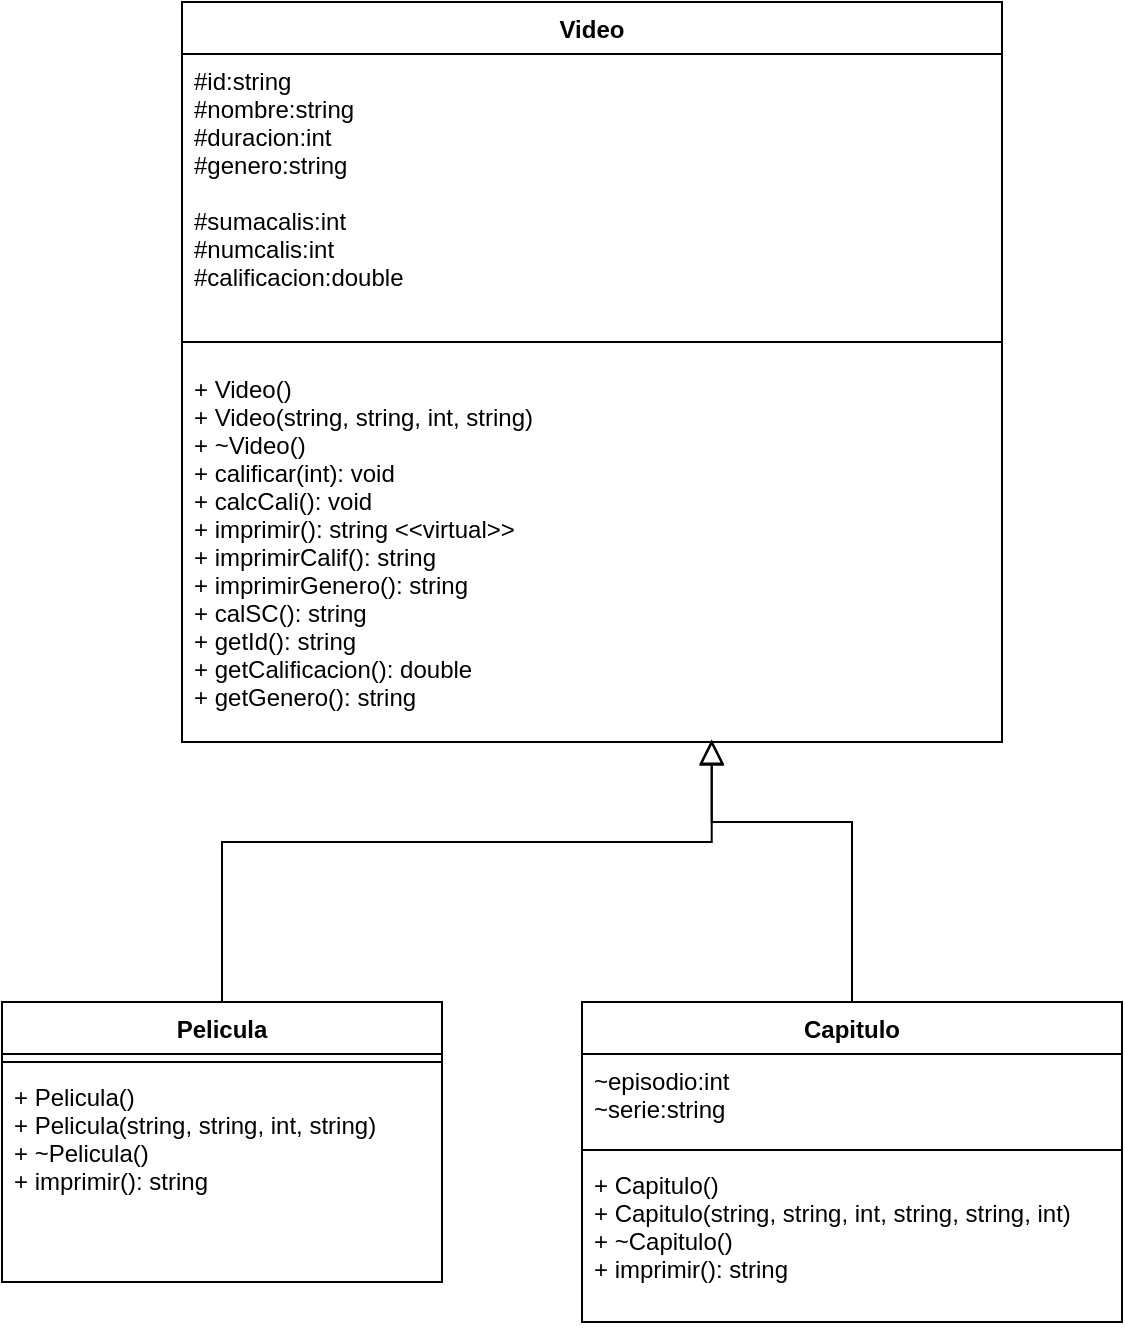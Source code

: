 <mxfile>
    <diagram id="bOg42Fm_Xu9_LbYpkTwg" name="Page-1">
        <mxGraphModel dx="1125" dy="344" grid="1" gridSize="10" guides="1" tooltips="1" connect="1" arrows="1" fold="1" page="1" pageScale="1" pageWidth="850" pageHeight="1100" math="0" shadow="0">
            <root>
                <mxCell id="0"/>
                <mxCell id="1" parent="0"/>
                <mxCell id="2" value="Video" style="swimlane;fontStyle=1;align=center;verticalAlign=top;childLayout=stackLayout;horizontal=1;startSize=26;horizontalStack=0;resizeParent=1;resizeParentMax=0;resizeLast=0;collapsible=1;marginBottom=0;" vertex="1" parent="1">
                    <mxGeometry x="150" y="40" width="410" height="370" as="geometry"/>
                </mxCell>
                <mxCell id="3" value="#id:string&#10;#nombre:string&#10;#duracion:int&#10;#genero:string&#10;&#10;#sumacalis:int&#10;#numcalis:int&#10;#calificacion:double&#10;&#10;" style="text;strokeColor=none;fillColor=none;align=left;verticalAlign=top;spacingLeft=4;spacingRight=4;overflow=hidden;rotatable=0;points=[[0,0.5],[1,0.5]];portConstraint=eastwest;" vertex="1" parent="2">
                    <mxGeometry y="26" width="410" height="134" as="geometry"/>
                </mxCell>
                <mxCell id="4" value="" style="line;strokeWidth=1;fillColor=none;align=left;verticalAlign=middle;spacingTop=-1;spacingLeft=3;spacingRight=3;rotatable=0;labelPosition=right;points=[];portConstraint=eastwest;strokeColor=inherit;" vertex="1" parent="2">
                    <mxGeometry y="160" width="410" height="20" as="geometry"/>
                </mxCell>
                <mxCell id="5" value="+ Video()&#10;+ Video(string, string, int, string)&#10;+ ~Video()&#10;+ calificar(int): void&#10;+ calcCali(): void&#10;+ imprimir(): string &lt;&lt;virtual&gt;&gt;&#10;+ imprimirCalif(): string&#10;+ imprimirGenero(): string&#10;+ calSC(): string&#10;+ getId(): string&#10;+ getCalificacion(): double&#10;+ getGenero(): string&#10;" style="text;strokeColor=none;fillColor=none;align=left;verticalAlign=top;spacingLeft=4;spacingRight=4;overflow=hidden;rotatable=0;points=[[0,0.5],[1,0.5]];portConstraint=eastwest;" vertex="1" parent="2">
                    <mxGeometry y="180" width="410" height="190" as="geometry"/>
                </mxCell>
                <mxCell id="7" value="Pelicula" style="swimlane;fontStyle=1;align=center;verticalAlign=top;childLayout=stackLayout;horizontal=1;startSize=26;horizontalStack=0;resizeParent=1;resizeParentMax=0;resizeLast=0;collapsible=1;marginBottom=0;" vertex="1" parent="1">
                    <mxGeometry x="60" y="540" width="220" height="140" as="geometry"/>
                </mxCell>
                <mxCell id="9" value="" style="line;strokeWidth=1;fillColor=none;align=left;verticalAlign=middle;spacingTop=-1;spacingLeft=3;spacingRight=3;rotatable=0;labelPosition=right;points=[];portConstraint=eastwest;strokeColor=inherit;" vertex="1" parent="7">
                    <mxGeometry y="26" width="220" height="8" as="geometry"/>
                </mxCell>
                <mxCell id="10" value="+ Pelicula()&#10;+ Pelicula(string, string, int, string)&#10;+ ~Pelicula()&#10;+ imprimir(): string&#10;" style="text;strokeColor=none;fillColor=none;align=left;verticalAlign=top;spacingLeft=4;spacingRight=4;overflow=hidden;rotatable=0;points=[[0,0.5],[1,0.5]];portConstraint=eastwest;" vertex="1" parent="7">
                    <mxGeometry y="34" width="220" height="106" as="geometry"/>
                </mxCell>
                <mxCell id="11" value="Capitulo" style="swimlane;fontStyle=1;align=center;verticalAlign=top;childLayout=stackLayout;horizontal=1;startSize=26;horizontalStack=0;resizeParent=1;resizeParentMax=0;resizeLast=0;collapsible=1;marginBottom=0;" vertex="1" parent="1">
                    <mxGeometry x="350" y="540" width="270" height="160" as="geometry"/>
                </mxCell>
                <mxCell id="12" value="~episodio:int&#10;~serie:string" style="text;strokeColor=none;fillColor=none;align=left;verticalAlign=top;spacingLeft=4;spacingRight=4;overflow=hidden;rotatable=0;points=[[0,0.5],[1,0.5]];portConstraint=eastwest;" vertex="1" parent="11">
                    <mxGeometry y="26" width="270" height="44" as="geometry"/>
                </mxCell>
                <mxCell id="13" value="" style="line;strokeWidth=1;fillColor=none;align=left;verticalAlign=middle;spacingTop=-1;spacingLeft=3;spacingRight=3;rotatable=0;labelPosition=right;points=[];portConstraint=eastwest;strokeColor=inherit;" vertex="1" parent="11">
                    <mxGeometry y="70" width="270" height="8" as="geometry"/>
                </mxCell>
                <mxCell id="14" value="+ Capitulo()&#10;+ Capitulo(string, string, int, string, string, int)&#10;+ ~Capitulo()&#10;+ imprimir(): string&#10;" style="text;strokeColor=none;fillColor=none;align=left;verticalAlign=top;spacingLeft=4;spacingRight=4;overflow=hidden;rotatable=0;points=[[0,0.5],[1,0.5]];portConstraint=eastwest;" vertex="1" parent="11">
                    <mxGeometry y="78" width="270" height="82" as="geometry"/>
                </mxCell>
                <mxCell id="20" value="" style="endArrow=block;endSize=10;endFill=0;shadow=0;strokeWidth=1;rounded=0;edgeStyle=elbowEdgeStyle;elbow=vertical;exitX=0.5;exitY=0;exitDx=0;exitDy=0;entryX=0.646;entryY=0.996;entryDx=0;entryDy=0;entryPerimeter=0;" edge="1" parent="1" source="7" target="5">
                    <mxGeometry width="160" relative="1" as="geometry">
                        <mxPoint x="200" y="550" as="sourcePoint"/>
                        <mxPoint x="338" y="440" as="targetPoint"/>
                        <Array as="points">
                            <mxPoint x="340" y="460"/>
                        </Array>
                    </mxGeometry>
                </mxCell>
                <mxCell id="21" value="" style="endArrow=block;endSize=10;endFill=0;shadow=0;strokeWidth=1;rounded=0;edgeStyle=elbowEdgeStyle;elbow=vertical;exitX=0.5;exitY=0;exitDx=0;exitDy=0;entryX=0.646;entryY=0.993;entryDx=0;entryDy=0;entryPerimeter=0;" edge="1" parent="1" source="11" target="5">
                    <mxGeometry width="160" relative="1" as="geometry">
                        <mxPoint x="560" y="530" as="sourcePoint"/>
                        <mxPoint x="390" y="450" as="targetPoint"/>
                        <Array as="points">
                            <mxPoint x="320" y="450"/>
                            <mxPoint x="470" y="480"/>
                            <mxPoint x="415" y="480"/>
                            <mxPoint x="450" y="470"/>
                            <mxPoint x="400" y="440"/>
                            <mxPoint x="360" y="470"/>
                        </Array>
                    </mxGeometry>
                </mxCell>
            </root>
        </mxGraphModel>
    </diagram>
</mxfile>